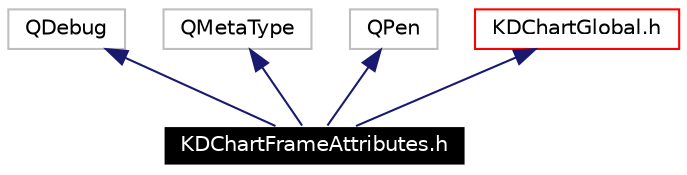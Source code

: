 digraph G
{
  edge [fontname="Helvetica",fontsize=10,labelfontname="Helvetica",labelfontsize=10];
  node [fontname="Helvetica",fontsize=10,shape=record];
  Node1569 [label="KDChartFrameAttributes.h",height=0.2,width=0.4,color="white", fillcolor="black", style="filled" fontcolor="white"];
  Node1570 -> Node1569 [dir=back,color="midnightblue",fontsize=10,style="solid",fontname="Helvetica"];
  Node1570 [label="QDebug",height=0.2,width=0.4,color="grey75"];
  Node1571 -> Node1569 [dir=back,color="midnightblue",fontsize=10,style="solid",fontname="Helvetica"];
  Node1571 [label="QMetaType",height=0.2,width=0.4,color="grey75"];
  Node1572 -> Node1569 [dir=back,color="midnightblue",fontsize=10,style="solid",fontname="Helvetica"];
  Node1572 [label="QPen",height=0.2,width=0.4,color="grey75"];
  Node1573 -> Node1569 [dir=back,color="midnightblue",fontsize=10,style="solid",fontname="Helvetica"];
  Node1573 [label="KDChartGlobal.h",height=0.2,width=0.4,color="red",URL="$_k_d_chart_global_8h.html"];
}
